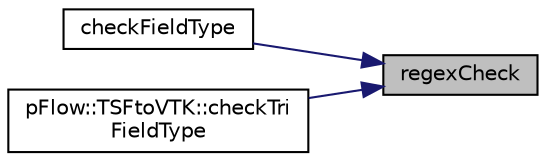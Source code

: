 digraph "regexCheck"
{
 // LATEX_PDF_SIZE
  edge [fontname="Helvetica",fontsize="10",labelfontname="Helvetica",labelfontsize="10"];
  node [fontname="Helvetica",fontsize="10",shape=record];
  rankdir="RL";
  Node1 [label="regexCheck",height=0.2,width=0.4,color="black", fillcolor="grey75", style="filled", fontcolor="black",tooltip=" "];
  Node1 -> Node2 [dir="back",color="midnightblue",fontsize="10",style="solid",fontname="Helvetica"];
  Node2 [label="checkFieldType",height=0.2,width=0.4,color="black", fillcolor="white", style="filled",URL="$namespacepFlow_1_1PFtoVTK.html#ada516245a68fc176a71ee7453fe0da98",tooltip=" "];
  Node1 -> Node3 [dir="back",color="midnightblue",fontsize="10",style="solid",fontname="Helvetica"];
  Node3 [label="pFlow::TSFtoVTK::checkTri\lFieldType",height=0.2,width=0.4,color="black", fillcolor="white", style="filled",URL="$namespacepFlow_1_1TSFtoVTK.html#ae62bce9dac02ea8fd1377b34e7d216e1",tooltip=" "];
}
